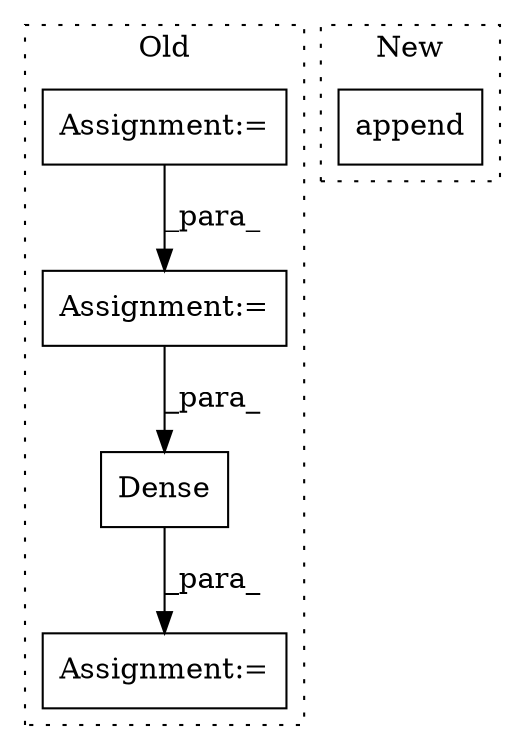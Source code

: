 digraph G {
subgraph cluster0 {
1 [label="Dense" a="32" s="2777,2796" l="6,1" shape="box"];
3 [label="Assignment:=" a="7" s="2776" l="1" shape="box"];
4 [label="Assignment:=" a="7" s="2569" l="1" shape="box"];
5 [label="Assignment:=" a="7" s="2426" l="1" shape="box"];
label = "Old";
style="dotted";
}
subgraph cluster1 {
2 [label="append" a="32" s="3062,3086" l="7,1" shape="box"];
label = "New";
style="dotted";
}
1 -> 3 [label="_para_"];
4 -> 1 [label="_para_"];
5 -> 4 [label="_para_"];
}